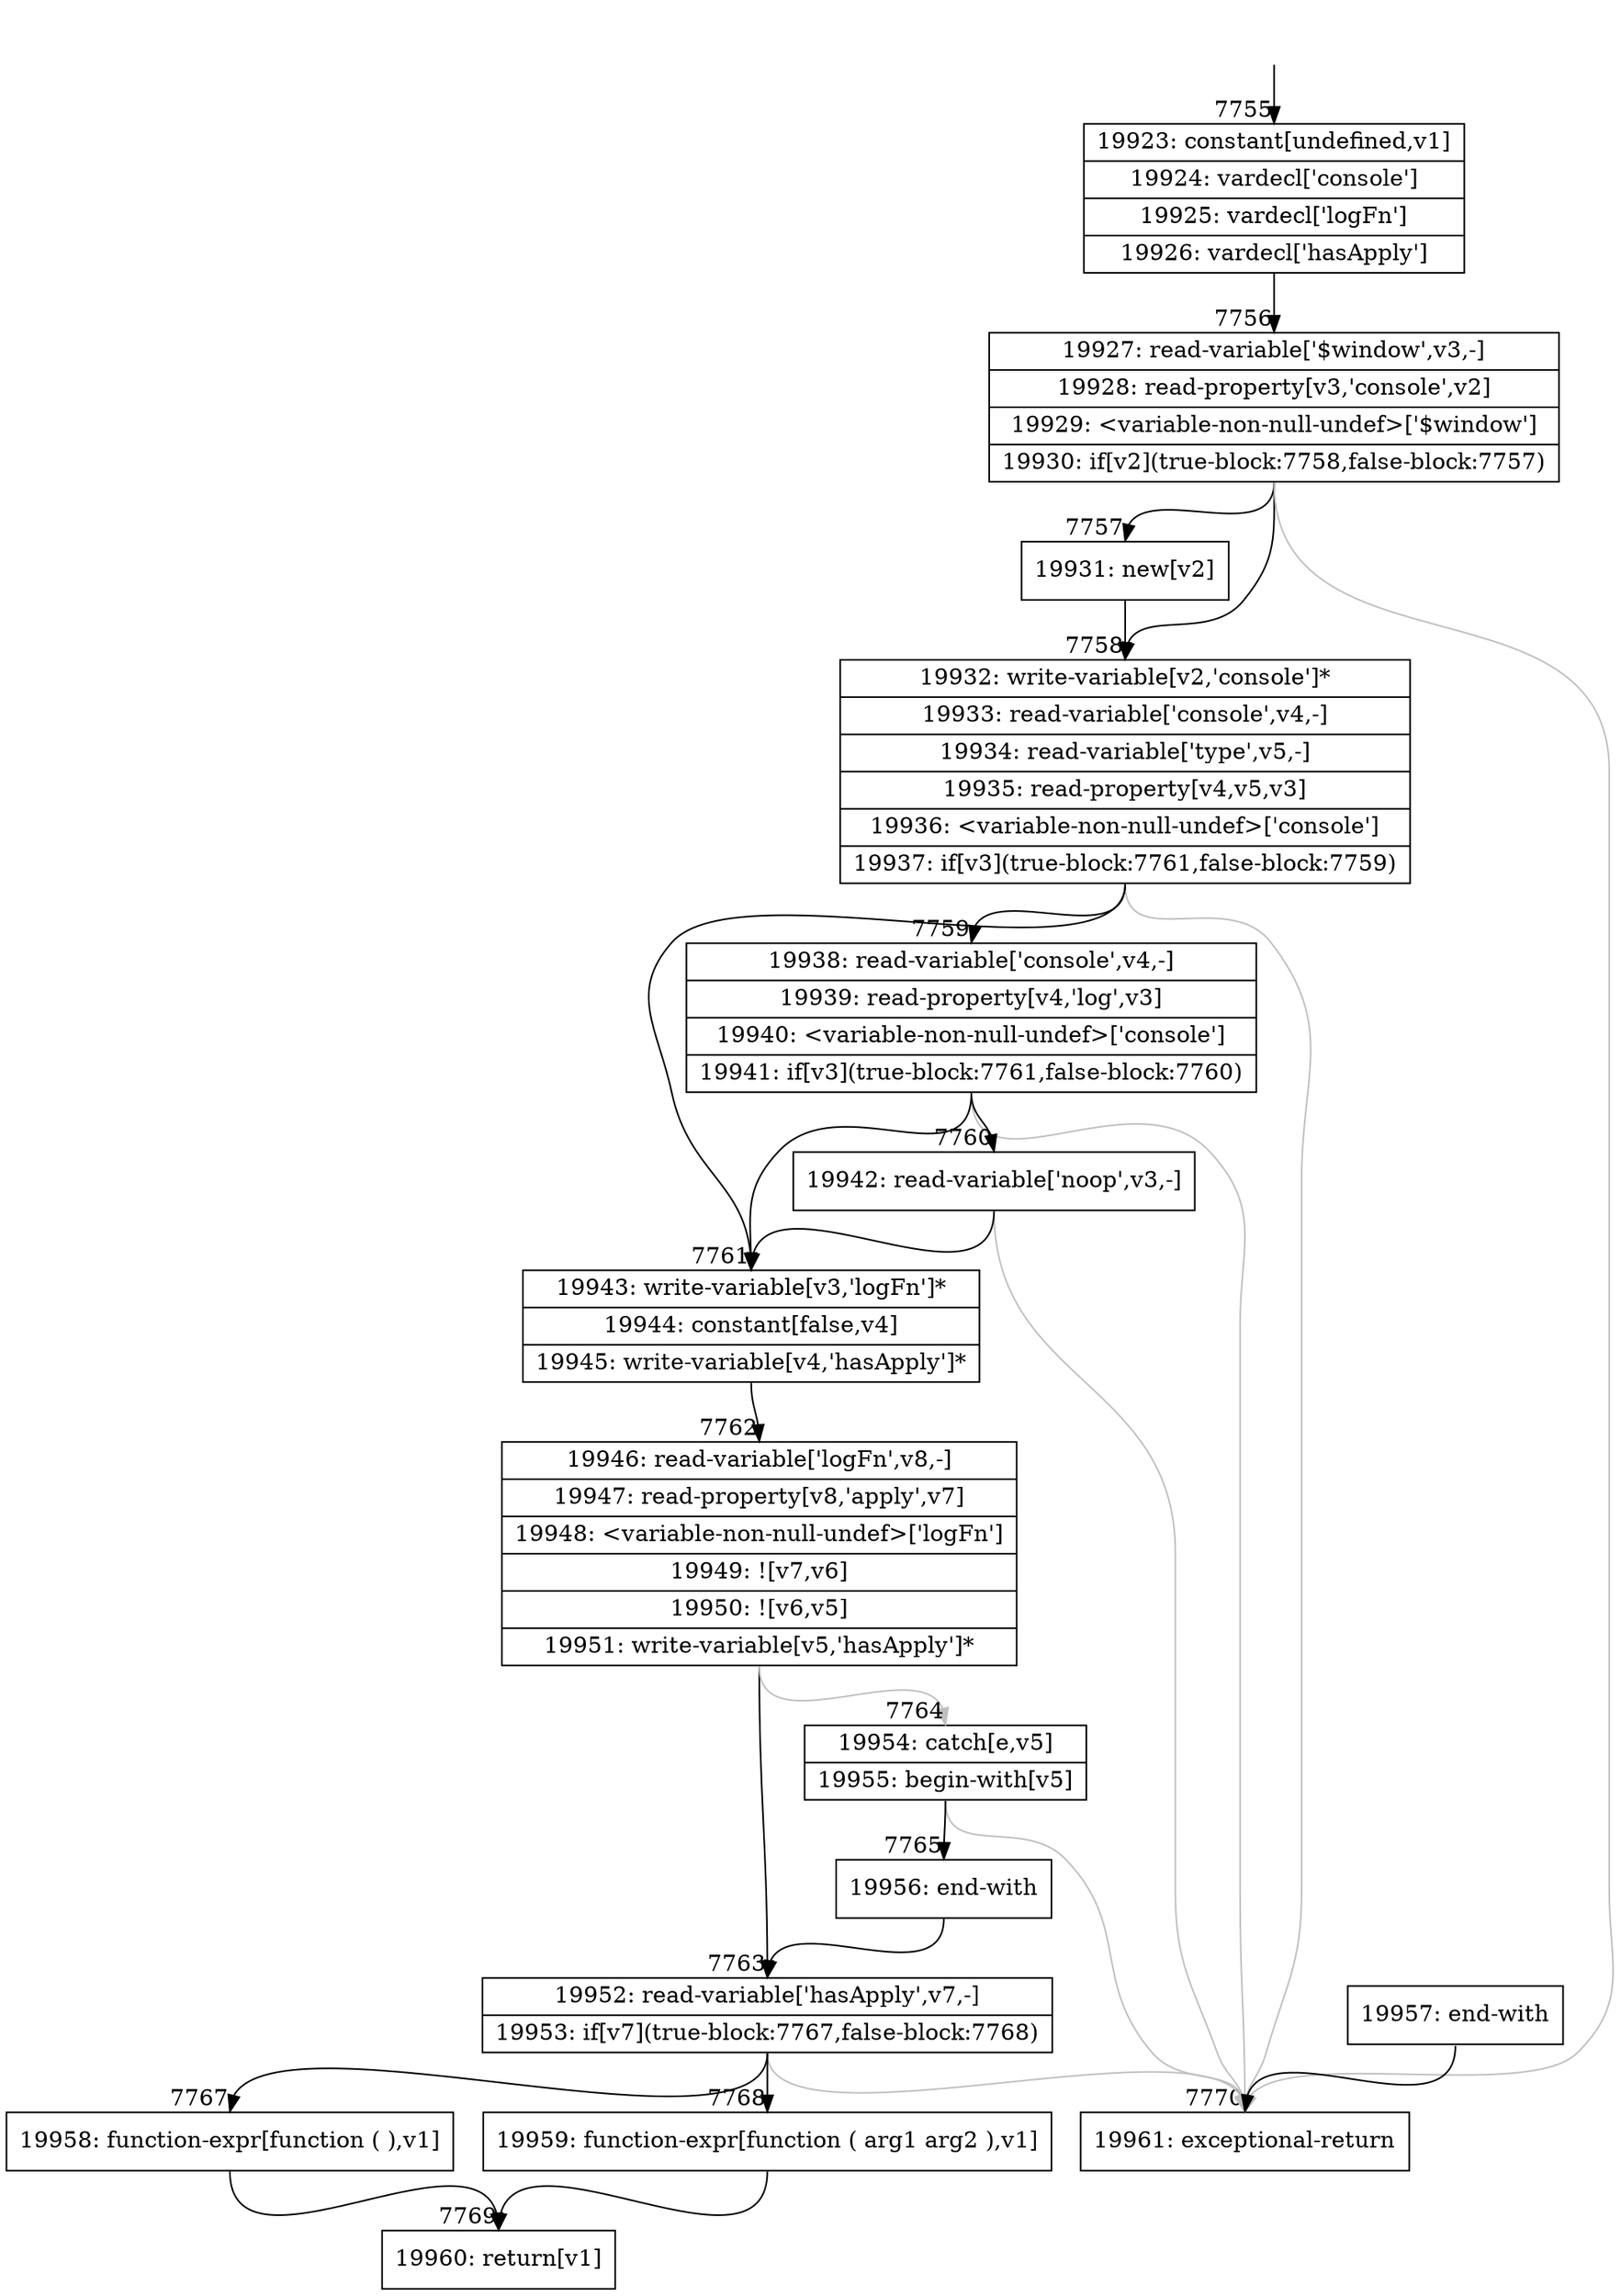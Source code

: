 digraph {
rankdir="TD"
BB_entry576[shape=none,label=""];
BB_entry576 -> BB7755 [tailport=s, headport=n, headlabel="    7755"]
BB7755 [shape=record label="{19923: constant[undefined,v1]|19924: vardecl['console']|19925: vardecl['logFn']|19926: vardecl['hasApply']}" ] 
BB7755 -> BB7756 [tailport=s, headport=n, headlabel="      7756"]
BB7756 [shape=record label="{19927: read-variable['$window',v3,-]|19928: read-property[v3,'console',v2]|19929: \<variable-non-null-undef\>['$window']|19930: if[v2](true-block:7758,false-block:7757)}" ] 
BB7756 -> BB7758 [tailport=s, headport=n, headlabel="      7758"]
BB7756 -> BB7757 [tailport=s, headport=n, headlabel="      7757"]
BB7756 -> BB7770 [tailport=s, headport=n, color=gray, headlabel="      7770"]
BB7757 [shape=record label="{19931: new[v2]}" ] 
BB7757 -> BB7758 [tailport=s, headport=n]
BB7758 [shape=record label="{19932: write-variable[v2,'console']*|19933: read-variable['console',v4,-]|19934: read-variable['type',v5,-]|19935: read-property[v4,v5,v3]|19936: \<variable-non-null-undef\>['console']|19937: if[v3](true-block:7761,false-block:7759)}" ] 
BB7758 -> BB7761 [tailport=s, headport=n, headlabel="      7761"]
BB7758 -> BB7759 [tailport=s, headport=n, headlabel="      7759"]
BB7758 -> BB7770 [tailport=s, headport=n, color=gray]
BB7759 [shape=record label="{19938: read-variable['console',v4,-]|19939: read-property[v4,'log',v3]|19940: \<variable-non-null-undef\>['console']|19941: if[v3](true-block:7761,false-block:7760)}" ] 
BB7759 -> BB7761 [tailport=s, headport=n]
BB7759 -> BB7760 [tailport=s, headport=n, headlabel="      7760"]
BB7759 -> BB7770 [tailport=s, headport=n, color=gray]
BB7760 [shape=record label="{19942: read-variable['noop',v3,-]}" ] 
BB7760 -> BB7761 [tailport=s, headport=n]
BB7760 -> BB7770 [tailport=s, headport=n, color=gray]
BB7761 [shape=record label="{19943: write-variable[v3,'logFn']*|19944: constant[false,v4]|19945: write-variable[v4,'hasApply']*}" ] 
BB7761 -> BB7762 [tailport=s, headport=n, headlabel="      7762"]
BB7762 [shape=record label="{19946: read-variable['logFn',v8,-]|19947: read-property[v8,'apply',v7]|19948: \<variable-non-null-undef\>['logFn']|19949: ![v7,v6]|19950: ![v6,v5]|19951: write-variable[v5,'hasApply']*}" ] 
BB7762 -> BB7763 [tailport=s, headport=n, headlabel="      7763"]
BB7762 -> BB7764 [tailport=s, headport=n, color=gray, headlabel="      7764"]
BB7763 [shape=record label="{19952: read-variable['hasApply',v7,-]|19953: if[v7](true-block:7767,false-block:7768)}" ] 
BB7763 -> BB7767 [tailport=s, headport=n, headlabel="      7767"]
BB7763 -> BB7768 [tailport=s, headport=n, headlabel="      7768"]
BB7763 -> BB7770 [tailport=s, headport=n, color=gray]
BB7764 [shape=record label="{19954: catch[e,v5]|19955: begin-with[v5]}" ] 
BB7764 -> BB7765 [tailport=s, headport=n, headlabel="      7765"]
BB7764 -> BB7770 [tailport=s, headport=n, color=gray]
BB7765 [shape=record label="{19956: end-with}" ] 
BB7765 -> BB7763 [tailport=s, headport=n]
BB7766 [shape=record label="{19957: end-with}" ] 
BB7766 -> BB7770 [tailport=s, headport=n]
BB7767 [shape=record label="{19958: function-expr[function ( ),v1]}" ] 
BB7767 -> BB7769 [tailport=s, headport=n, headlabel="      7769"]
BB7768 [shape=record label="{19959: function-expr[function ( arg1 arg2 ),v1]}" ] 
BB7768 -> BB7769 [tailport=s, headport=n]
BB7769 [shape=record label="{19960: return[v1]}" ] 
BB7770 [shape=record label="{19961: exceptional-return}" ] 
//#$~ 12339
}

